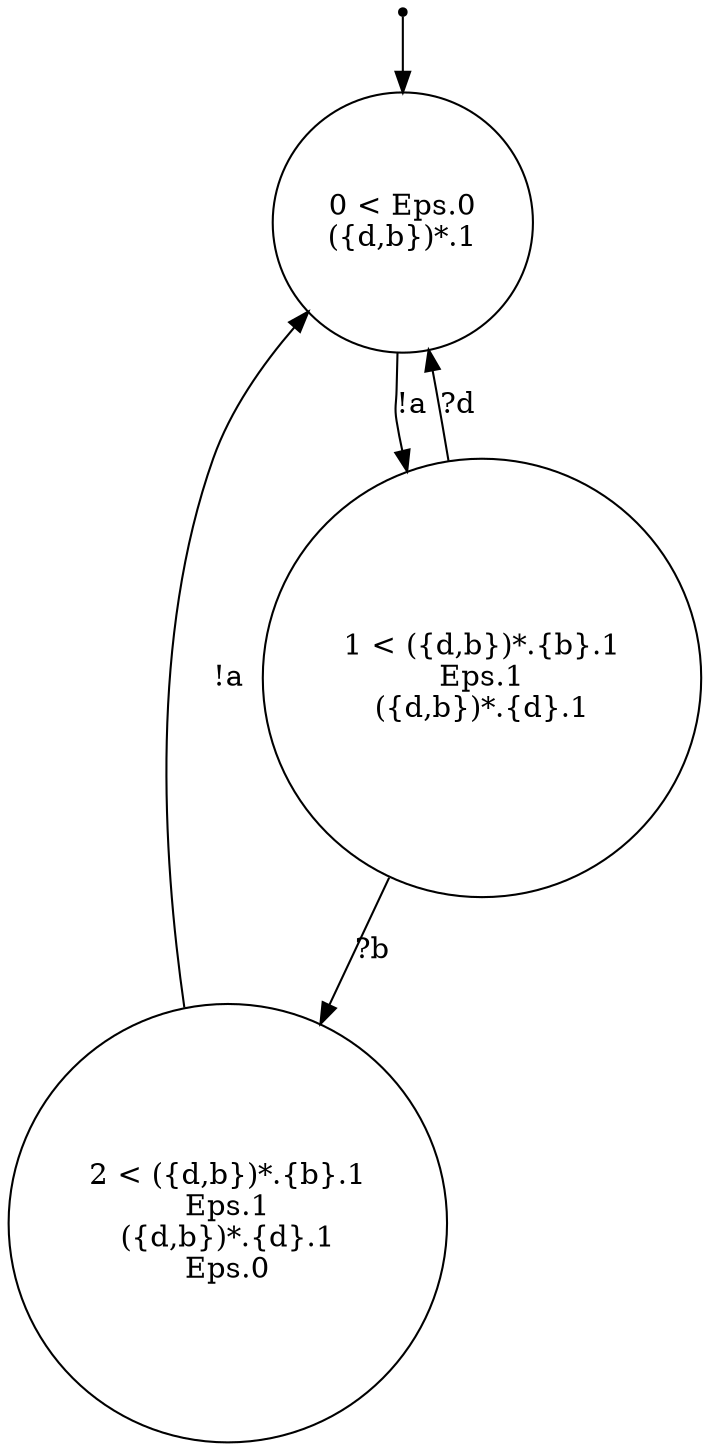 digraph {
 node [shape=point] ENTRY
 node [shape=circle]
2 [label="2 < ({d,b})*.{b}.1
Eps.1
({d,b})*.{d}.1
Eps.0
"]
1 [label="1 < ({d,b})*.{b}.1
Eps.1
({d,b})*.{d}.1
"]
0 [label="0 < Eps.0
({d,b})*.1
"]
ENTRY -> 0
2 -> 0 [label="!a"]
1 -> 0 [label="?d"]
1 -> 2 [label="?b"]
0 -> 1 [label="!a"]

}